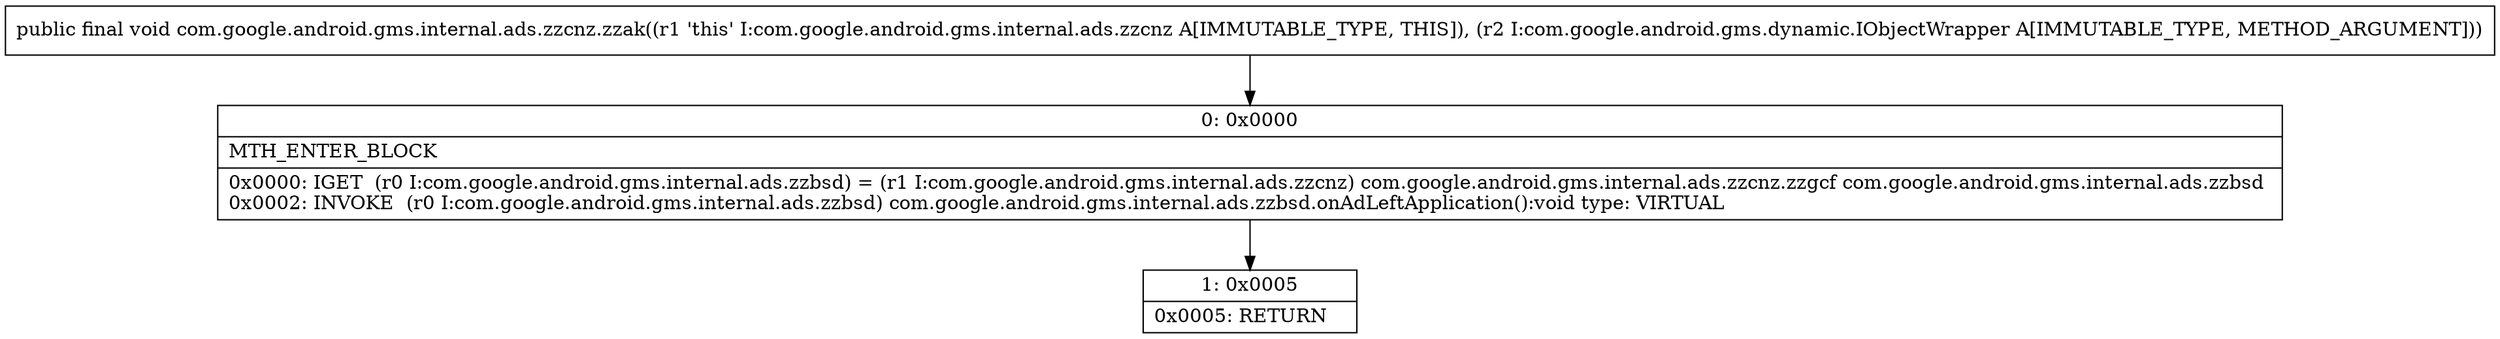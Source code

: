 digraph "CFG forcom.google.android.gms.internal.ads.zzcnz.zzak(Lcom\/google\/android\/gms\/dynamic\/IObjectWrapper;)V" {
Node_0 [shape=record,label="{0\:\ 0x0000|MTH_ENTER_BLOCK\l|0x0000: IGET  (r0 I:com.google.android.gms.internal.ads.zzbsd) = (r1 I:com.google.android.gms.internal.ads.zzcnz) com.google.android.gms.internal.ads.zzcnz.zzgcf com.google.android.gms.internal.ads.zzbsd \l0x0002: INVOKE  (r0 I:com.google.android.gms.internal.ads.zzbsd) com.google.android.gms.internal.ads.zzbsd.onAdLeftApplication():void type: VIRTUAL \l}"];
Node_1 [shape=record,label="{1\:\ 0x0005|0x0005: RETURN   \l}"];
MethodNode[shape=record,label="{public final void com.google.android.gms.internal.ads.zzcnz.zzak((r1 'this' I:com.google.android.gms.internal.ads.zzcnz A[IMMUTABLE_TYPE, THIS]), (r2 I:com.google.android.gms.dynamic.IObjectWrapper A[IMMUTABLE_TYPE, METHOD_ARGUMENT])) }"];
MethodNode -> Node_0;
Node_0 -> Node_1;
}

